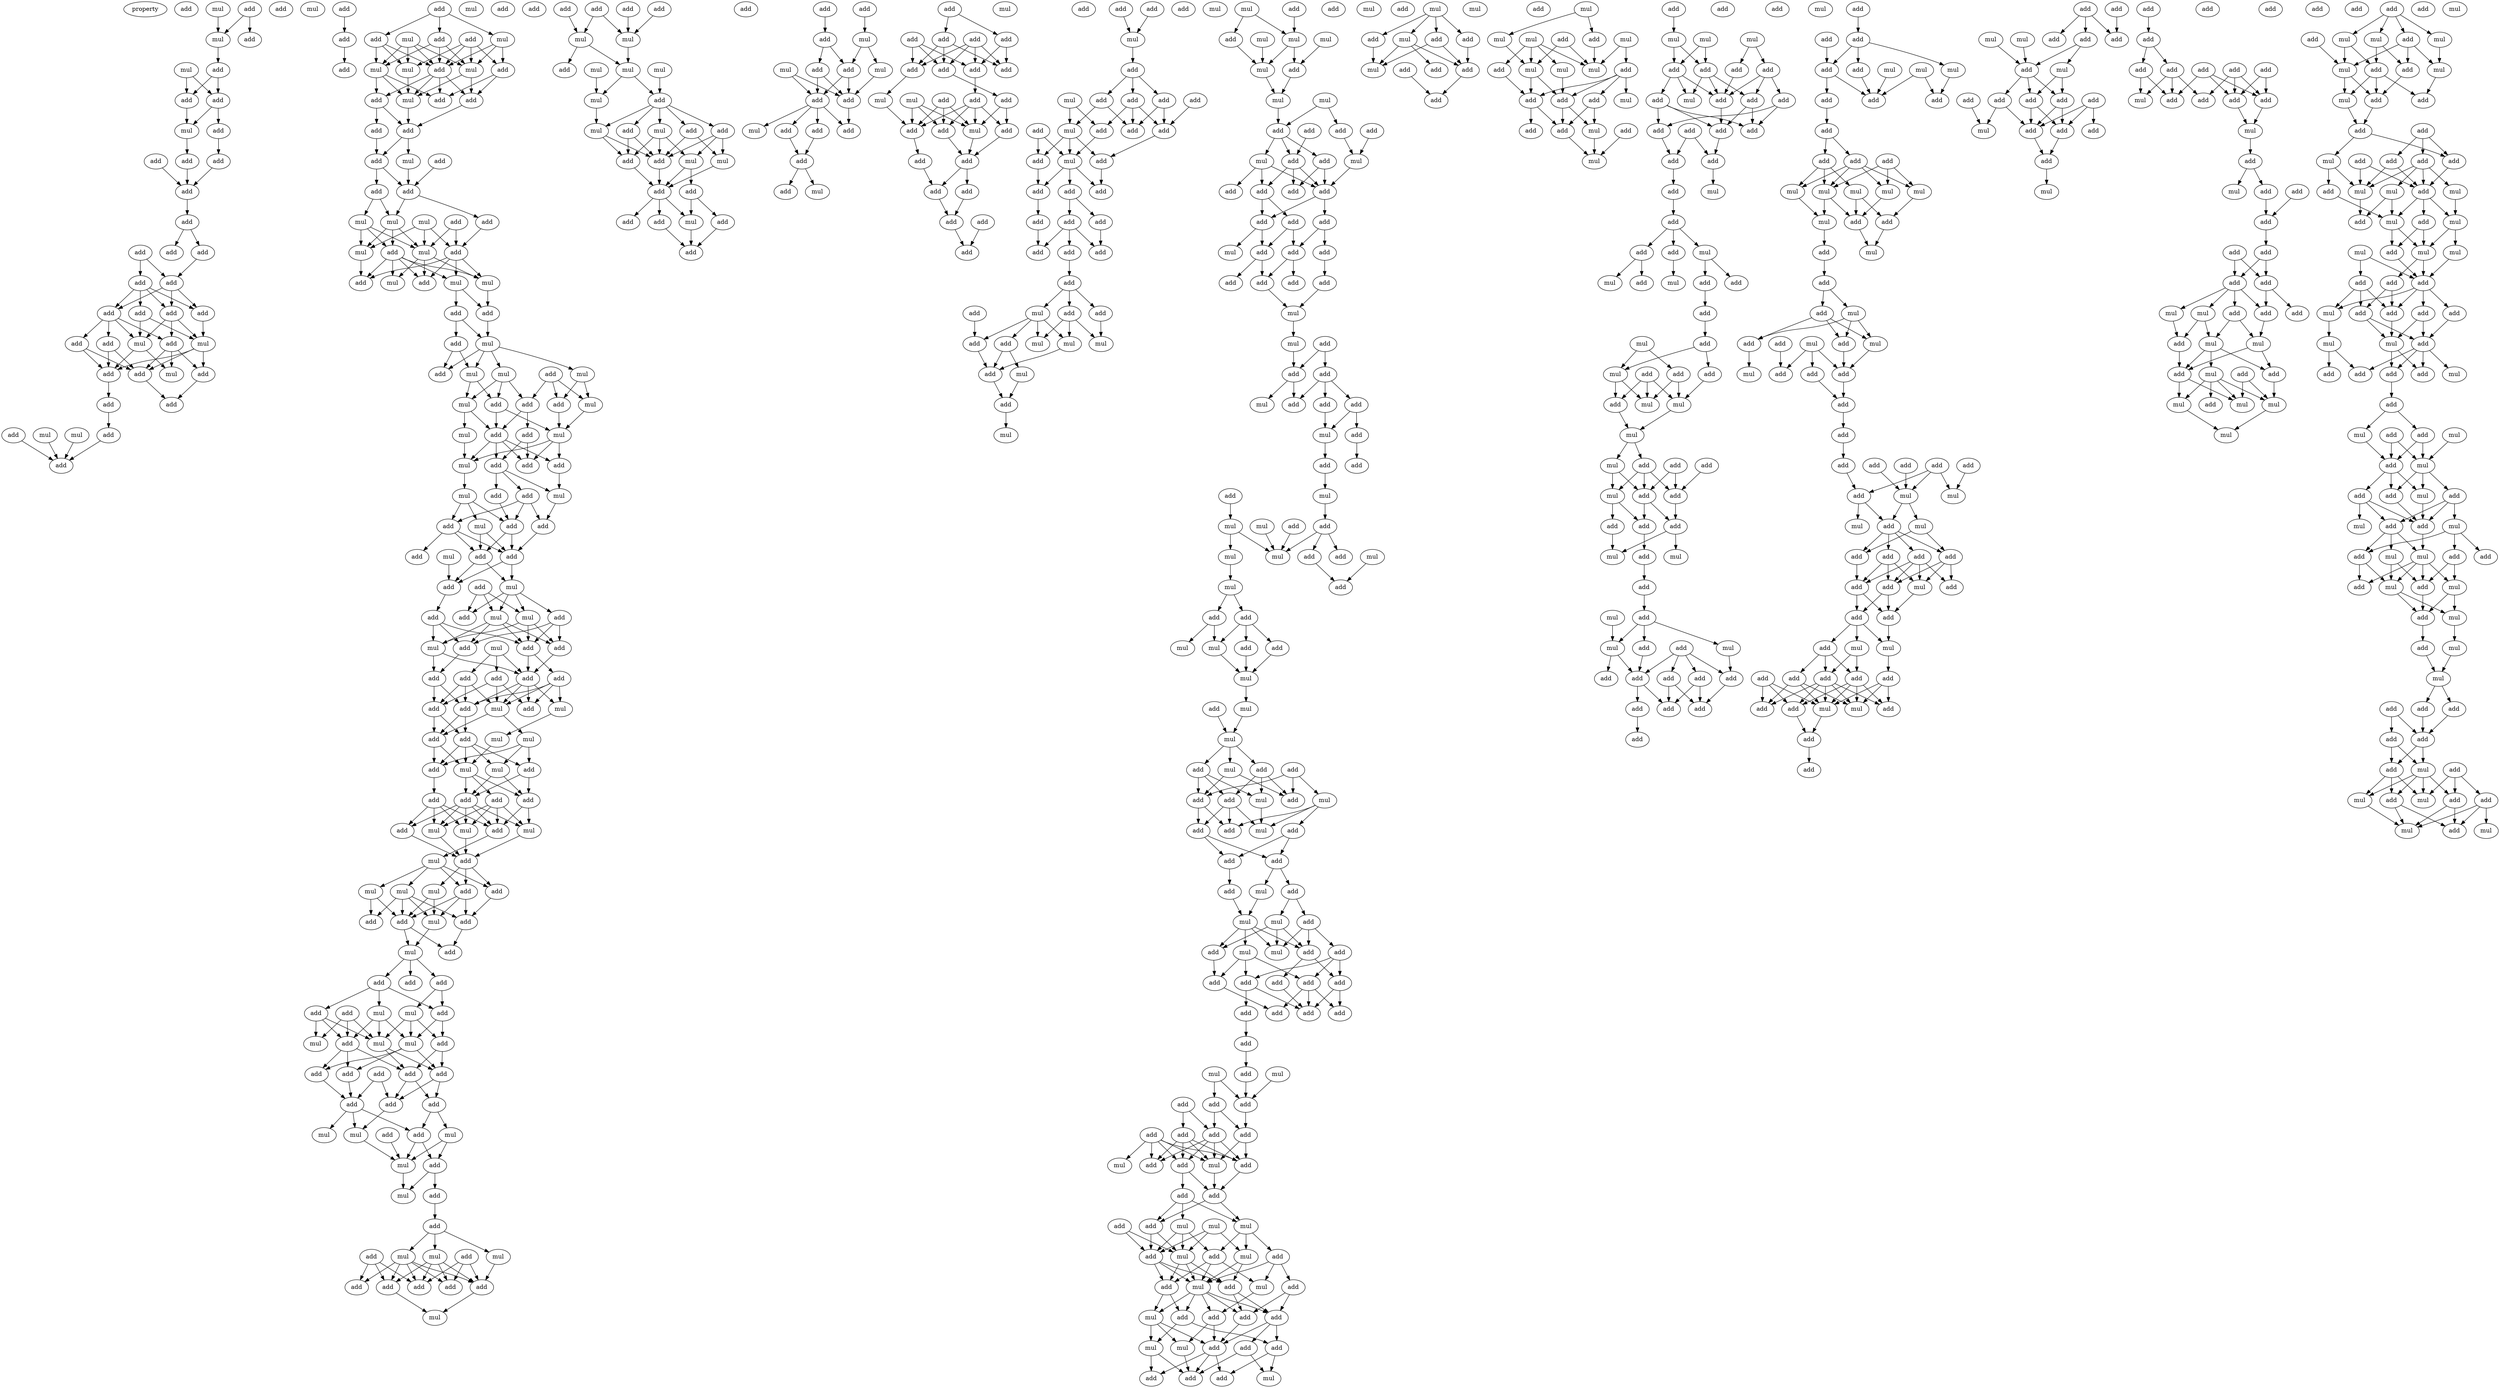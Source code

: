 digraph {
    node [fontcolor=black]
    property [mul=2,lf=1.7]
    0 [ label = add ];
    1 [ label = mul ];
    2 [ label = add ];
    3 [ label = mul ];
    4 [ label = add ];
    5 [ label = add ];
    6 [ label = mul ];
    7 [ label = add ];
    8 [ label = add ];
    9 [ label = mul ];
    10 [ label = add ];
    11 [ label = add ];
    12 [ label = add ];
    13 [ label = add ];
    14 [ label = add ];
    15 [ label = add ];
    16 [ label = add ];
    17 [ label = mul ];
    18 [ label = add ];
    19 [ label = add ];
    20 [ label = add ];
    21 [ label = add ];
    22 [ label = add ];
    23 [ label = add ];
    24 [ label = add ];
    25 [ label = add ];
    26 [ label = add ];
    27 [ label = add ];
    28 [ label = mul ];
    29 [ label = add ];
    30 [ label = add ];
    31 [ label = mul ];
    32 [ label = add ];
    33 [ label = mul ];
    34 [ label = add ];
    35 [ label = add ];
    36 [ label = add ];
    37 [ label = add ];
    38 [ label = add ];
    39 [ label = mul ];
    40 [ label = mul ];
    41 [ label = add ];
    42 [ label = add ];
    43 [ label = add ];
    44 [ label = add ];
    45 [ label = add ];
    46 [ label = add ];
    47 [ label = add ];
    48 [ label = add ];
    49 [ label = add ];
    50 [ label = mul ];
    51 [ label = mul ];
    52 [ label = mul ];
    53 [ label = mul ];
    54 [ label = mul ];
    55 [ label = add ];
    56 [ label = add ];
    57 [ label = add ];
    58 [ label = add ];
    59 [ label = mul ];
    60 [ label = add ];
    61 [ label = add ];
    62 [ label = add ];
    63 [ label = add ];
    64 [ label = add ];
    65 [ label = mul ];
    66 [ label = add ];
    67 [ label = add ];
    68 [ label = mul ];
    69 [ label = add ];
    70 [ label = mul ];
    71 [ label = add ];
    72 [ label = mul ];
    73 [ label = add ];
    74 [ label = mul ];
    75 [ label = mul ];
    76 [ label = add ];
    77 [ label = add ];
    78 [ label = mul ];
    79 [ label = mul ];
    80 [ label = add ];
    81 [ label = mul ];
    82 [ label = add ];
    83 [ label = add ];
    84 [ label = mul ];
    85 [ label = add ];
    86 [ label = add ];
    87 [ label = mul ];
    88 [ label = add ];
    89 [ label = mul ];
    90 [ label = mul ];
    91 [ label = add ];
    92 [ label = mul ];
    93 [ label = add ];
    94 [ label = mul ];
    95 [ label = add ];
    96 [ label = mul ];
    97 [ label = mul ];
    98 [ label = add ];
    99 [ label = add ];
    100 [ label = add ];
    101 [ label = add ];
    102 [ label = mul ];
    103 [ label = add ];
    104 [ label = add ];
    105 [ label = mul ];
    106 [ label = mul ];
    107 [ label = add ];
    108 [ label = mul ];
    109 [ label = add ];
    110 [ label = add ];
    111 [ label = add ];
    112 [ label = mul ];
    113 [ label = add ];
    114 [ label = add ];
    115 [ label = add ];
    116 [ label = add ];
    117 [ label = mul ];
    118 [ label = add ];
    119 [ label = add ];
    120 [ label = mul ];
    121 [ label = mul ];
    122 [ label = add ];
    123 [ label = add ];
    124 [ label = mul ];
    125 [ label = mul ];
    126 [ label = add ];
    127 [ label = add ];
    128 [ label = add ];
    129 [ label = add ];
    130 [ label = add ];
    131 [ label = add ];
    132 [ label = add ];
    133 [ label = add ];
    134 [ label = add ];
    135 [ label = mul ];
    136 [ label = mul ];
    137 [ label = add ];
    138 [ label = add ];
    139 [ label = add ];
    140 [ label = add ];
    141 [ label = mul ];
    142 [ label = mul ];
    143 [ label = add ];
    144 [ label = add ];
    145 [ label = mul ];
    146 [ label = mul ];
    147 [ label = add ];
    148 [ label = add ];
    149 [ label = add ];
    150 [ label = add ];
    151 [ label = mul ];
    152 [ label = mul ];
    153 [ label = add ];
    154 [ label = add ];
    155 [ label = mul ];
    156 [ label = mul ];
    157 [ label = add ];
    158 [ label = mul ];
    159 [ label = mul ];
    160 [ label = add ];
    161 [ label = mul ];
    162 [ label = add ];
    163 [ label = add ];
    164 [ label = mul ];
    165 [ label = add ];
    166 [ label = add ];
    167 [ label = add ];
    168 [ label = mul ];
    169 [ label = add ];
    170 [ label = add ];
    171 [ label = add ];
    172 [ label = mul ];
    173 [ label = mul ];
    174 [ label = add ];
    175 [ label = add ];
    176 [ label = add ];
    177 [ label = add ];
    178 [ label = add ];
    179 [ label = mul ];
    180 [ label = mul ];
    181 [ label = mul ];
    182 [ label = add ];
    183 [ label = add ];
    184 [ label = add ];
    185 [ label = add ];
    186 [ label = add ];
    187 [ label = add ];
    188 [ label = add ];
    189 [ label = add ];
    190 [ label = add ];
    191 [ label = mul ];
    192 [ label = add ];
    193 [ label = mul ];
    194 [ label = mul ];
    195 [ label = add ];
    196 [ label = mul ];
    197 [ label = mul ];
    198 [ label = add ];
    199 [ label = mul ];
    200 [ label = add ];
    201 [ label = add ];
    202 [ label = add ];
    203 [ label = add ];
    204 [ label = add ];
    205 [ label = mul ];
    206 [ label = mul ];
    207 [ label = mul ];
    208 [ label = add ];
    209 [ label = add ];
    210 [ label = add ];
    211 [ label = add ];
    212 [ label = add ];
    213 [ label = mul ];
    214 [ label = add ];
    215 [ label = add ];
    216 [ label = add ];
    217 [ label = add ];
    218 [ label = mul ];
    219 [ label = mul ];
    220 [ label = mul ];
    221 [ label = mul ];
    222 [ label = add ];
    223 [ label = mul ];
    224 [ label = mul ];
    225 [ label = add ];
    226 [ label = add ];
    227 [ label = add ];
    228 [ label = add ];
    229 [ label = mul ];
    230 [ label = mul ];
    231 [ label = add ];
    232 [ label = mul ];
    233 [ label = mul ];
    234 [ label = add ];
    235 [ label = add ];
    236 [ label = add ];
    237 [ label = add ];
    238 [ label = add ];
    239 [ label = mul ];
    240 [ label = add ];
    241 [ label = add ];
    242 [ label = add ];
    243 [ label = add ];
    244 [ label = add ];
    245 [ label = mul ];
    246 [ label = add ];
    247 [ label = mul ];
    248 [ label = add ];
    249 [ label = mul ];
    250 [ label = add ];
    251 [ label = add ];
    252 [ label = add ];
    253 [ label = add ];
    254 [ label = add ];
    255 [ label = add ];
    256 [ label = mul ];
    257 [ label = add ];
    258 [ label = add ];
    259 [ label = mul ];
    260 [ label = add ];
    261 [ label = add ];
    262 [ label = add ];
    263 [ label = add ];
    264 [ label = add ];
    265 [ label = add ];
    266 [ label = add ];
    267 [ label = add ];
    268 [ label = add ];
    269 [ label = add ];
    270 [ label = mul ];
    271 [ label = mul ];
    272 [ label = add ];
    273 [ label = add ];
    274 [ label = add ];
    275 [ label = add ];
    276 [ label = add ];
    277 [ label = mul ];
    278 [ label = add ];
    279 [ label = add ];
    280 [ label = add ];
    281 [ label = add ];
    282 [ label = add ];
    283 [ label = add ];
    284 [ label = add ];
    285 [ label = mul ];
    286 [ label = add ];
    287 [ label = add ];
    288 [ label = add ];
    289 [ label = add ];
    290 [ label = mul ];
    291 [ label = mul ];
    292 [ label = add ];
    293 [ label = mul ];
    294 [ label = add ];
    295 [ label = add ];
    296 [ label = add ];
    297 [ label = add ];
    298 [ label = add ];
    299 [ label = add ];
    300 [ label = add ];
    301 [ label = mul ];
    302 [ label = add ];
    303 [ label = add ];
    304 [ label = add ];
    305 [ label = mul ];
    306 [ label = add ];
    307 [ label = add ];
    308 [ label = add ];
    309 [ label = add ];
    310 [ label = add ];
    311 [ label = add ];
    312 [ label = add ];
    313 [ label = add ];
    314 [ label = add ];
    315 [ label = add ];
    316 [ label = add ];
    317 [ label = add ];
    318 [ label = add ];
    319 [ label = mul ];
    320 [ label = add ];
    321 [ label = mul ];
    322 [ label = add ];
    323 [ label = mul ];
    324 [ label = mul ];
    325 [ label = mul ];
    326 [ label = add ];
    327 [ label = add ];
    328 [ label = add ];
    329 [ label = mul ];
    330 [ label = mul ];
    331 [ label = mul ];
    332 [ label = mul ];
    333 [ label = mul ];
    334 [ label = add ];
    335 [ label = mul ];
    336 [ label = add ];
    337 [ label = mul ];
    338 [ label = mul ];
    339 [ label = add ];
    340 [ label = add ];
    341 [ label = add ];
    342 [ label = add ];
    343 [ label = mul ];
    344 [ label = mul ];
    345 [ label = add ];
    346 [ label = add ];
    347 [ label = add ];
    348 [ label = add ];
    349 [ label = add ];
    350 [ label = add ];
    351 [ label = add ];
    352 [ label = add ];
    353 [ label = add ];
    354 [ label = mul ];
    355 [ label = add ];
    356 [ label = add ];
    357 [ label = add ];
    358 [ label = add ];
    359 [ label = add ];
    360 [ label = add ];
    361 [ label = add ];
    362 [ label = mul ];
    363 [ label = mul ];
    364 [ label = add ];
    365 [ label = add ];
    366 [ label = add ];
    367 [ label = mul ];
    368 [ label = add ];
    369 [ label = add ];
    370 [ label = add ];
    371 [ label = add ];
    372 [ label = mul ];
    373 [ label = add ];
    374 [ label = add ];
    375 [ label = add ];
    376 [ label = mul ];
    377 [ label = mul ];
    378 [ label = add ];
    379 [ label = add ];
    380 [ label = mul ];
    381 [ label = mul ];
    382 [ label = add ];
    383 [ label = add ];
    384 [ label = mul ];
    385 [ label = mul ];
    386 [ label = mul ];
    387 [ label = add ];
    388 [ label = add ];
    389 [ label = add ];
    390 [ label = mul ];
    391 [ label = mul ];
    392 [ label = add ];
    393 [ label = add ];
    394 [ label = add ];
    395 [ label = mul ];
    396 [ label = add ];
    397 [ label = mul ];
    398 [ label = mul ];
    399 [ label = mul ];
    400 [ label = add ];
    401 [ label = mul ];
    402 [ label = add ];
    403 [ label = add ];
    404 [ label = add ];
    405 [ label = add ];
    406 [ label = mul ];
    407 [ label = add ];
    408 [ label = mul ];
    409 [ label = mul ];
    410 [ label = add ];
    411 [ label = add ];
    412 [ label = add ];
    413 [ label = add ];
    414 [ label = add ];
    415 [ label = add ];
    416 [ label = add ];
    417 [ label = mul ];
    418 [ label = add ];
    419 [ label = mul ];
    420 [ label = mul ];
    421 [ label = add ];
    422 [ label = add ];
    423 [ label = mul ];
    424 [ label = add ];
    425 [ label = mul ];
    426 [ label = add ];
    427 [ label = add ];
    428 [ label = add ];
    429 [ label = add ];
    430 [ label = add ];
    431 [ label = add ];
    432 [ label = add ];
    433 [ label = add ];
    434 [ label = add ];
    435 [ label = add ];
    436 [ label = add ];
    437 [ label = add ];
    438 [ label = mul ];
    439 [ label = mul ];
    440 [ label = add ];
    441 [ label = add ];
    442 [ label = add ];
    443 [ label = add ];
    444 [ label = add ];
    445 [ label = add ];
    446 [ label = add ];
    447 [ label = mul ];
    448 [ label = mul ];
    449 [ label = add ];
    450 [ label = add ];
    451 [ label = add ];
    452 [ label = add ];
    453 [ label = add ];
    454 [ label = mul ];
    455 [ label = add ];
    456 [ label = mul ];
    457 [ label = add ];
    458 [ label = mul ];
    459 [ label = mul ];
    460 [ label = mul ];
    461 [ label = add ];
    462 [ label = add ];
    463 [ label = add ];
    464 [ label = add ];
    465 [ label = add ];
    466 [ label = add ];
    467 [ label = mul ];
    468 [ label = mul ];
    469 [ label = mul ];
    470 [ label = add ];
    471 [ label = add ];
    472 [ label = add ];
    473 [ label = add ];
    474 [ label = add ];
    475 [ label = mul ];
    476 [ label = add ];
    477 [ label = mul ];
    478 [ label = add ];
    479 [ label = add ];
    480 [ label = add ];
    481 [ label = add ];
    482 [ label = mul ];
    483 [ label = mul ];
    484 [ label = add ];
    485 [ label = mul ];
    486 [ label = add ];
    487 [ label = add ];
    488 [ label = add ];
    489 [ label = mul ];
    490 [ label = add ];
    491 [ label = add ];
    492 [ label = add ];
    493 [ label = mul ];
    494 [ label = add ];
    495 [ label = mul ];
    496 [ label = add ];
    497 [ label = add ];
    498 [ label = mul ];
    499 [ label = mul ];
    500 [ label = mul ];
    501 [ label = mul ];
    502 [ label = add ];
    503 [ label = mul ];
    504 [ label = mul ];
    505 [ label = add ];
    506 [ label = add ];
    507 [ label = add ];
    508 [ label = mul ];
    509 [ label = add ];
    510 [ label = mul ];
    511 [ label = add ];
    512 [ label = add ];
    513 [ label = add ];
    514 [ label = mul ];
    515 [ label = add ];
    516 [ label = mul ];
    517 [ label = mul ];
    518 [ label = mul ];
    519 [ label = add ];
    520 [ label = add ];
    521 [ label = add ];
    522 [ label = add ];
    523 [ label = mul ];
    524 [ label = add ];
    525 [ label = add ];
    526 [ label = add ];
    527 [ label = add ];
    528 [ label = add ];
    529 [ label = add ];
    530 [ label = add ];
    531 [ label = add ];
    532 [ label = add ];
    533 [ label = add ];
    534 [ label = add ];
    535 [ label = mul ];
    536 [ label = add ];
    537 [ label = add ];
    538 [ label = add ];
    539 [ label = add ];
    540 [ label = mul ];
    541 [ label = add ];
    542 [ label = add ];
    543 [ label = mul ];
    544 [ label = add ];
    545 [ label = mul ];
    546 [ label = add ];
    547 [ label = mul ];
    548 [ label = add ];
    549 [ label = mul ];
    550 [ label = add ];
    551 [ label = add ];
    552 [ label = add ];
    553 [ label = add ];
    554 [ label = mul ];
    555 [ label = add ];
    556 [ label = mul ];
    557 [ label = mul ];
    558 [ label = mul ];
    559 [ label = add ];
    560 [ label = add ];
    561 [ label = add ];
    562 [ label = mul ];
    563 [ label = mul ];
    564 [ label = add ];
    565 [ label = add ];
    566 [ label = add ];
    567 [ label = add ];
    568 [ label = add ];
    569 [ label = mul ];
    570 [ label = add ];
    571 [ label = mul ];
    572 [ label = add ];
    573 [ label = add ];
    574 [ label = mul ];
    575 [ label = mul ];
    576 [ label = add ];
    577 [ label = add ];
    578 [ label = mul ];
    579 [ label = add ];
    580 [ label = add ];
    581 [ label = add ];
    582 [ label = add ];
    583 [ label = add ];
    584 [ label = add ];
    585 [ label = add ];
    586 [ label = add ];
    587 [ label = add ];
    588 [ label = add ];
    589 [ label = add ];
    590 [ label = add ];
    591 [ label = mul ];
    592 [ label = add ];
    593 [ label = mul ];
    594 [ label = mul ];
    595 [ label = add ];
    596 [ label = add ];
    597 [ label = add ];
    598 [ label = add ];
    599 [ label = add ];
    600 [ label = add ];
    601 [ label = add ];
    602 [ label = add ];
    603 [ label = mul ];
    604 [ label = mul ];
    605 [ label = mul ];
    606 [ label = mul ];
    607 [ label = mul ];
    608 [ label = mul ];
    609 [ label = add ];
    610 [ label = add ];
    611 [ label = mul ];
    612 [ label = add ];
    613 [ label = add ];
    614 [ label = mul ];
    615 [ label = add ];
    616 [ label = add ];
    617 [ label = mul ];
    618 [ label = add ];
    619 [ label = add ];
    620 [ label = mul ];
    621 [ label = add ];
    622 [ label = add ];
    623 [ label = mul ];
    624 [ label = add ];
    625 [ label = add ];
    626 [ label = add ];
    627 [ label = add ];
    628 [ label = add ];
    629 [ label = add ];
    630 [ label = add ];
    631 [ label = add ];
    632 [ label = add ];
    633 [ label = mul ];
    634 [ label = mul ];
    635 [ label = add ];
    636 [ label = mul ];
    637 [ label = mul ];
    638 [ label = add ];
    639 [ label = add ];
    640 [ label = add ];
    641 [ label = add ];
    642 [ label = add ];
    643 [ label = add ];
    644 [ label = mul ];
    645 [ label = add ];
    646 [ label = add ];
    647 [ label = add ];
    648 [ label = add ];
    649 [ label = mul ];
    650 [ label = mul ];
    651 [ label = add ];
    652 [ label = add ];
    653 [ label = add ];
    654 [ label = add ];
    655 [ label = add ];
    656 [ label = add ];
    657 [ label = add ];
    658 [ label = mul ];
    659 [ label = mul ];
    660 [ label = add ];
    661 [ label = add ];
    662 [ label = add ];
    663 [ label = add ];
    664 [ label = add ];
    665 [ label = add ];
    666 [ label = add ];
    667 [ label = add ];
    668 [ label = mul ];
    669 [ label = mul ];
    670 [ label = add ];
    671 [ label = mul ];
    672 [ label = add ];
    673 [ label = add ];
    674 [ label = add ];
    675 [ label = add ];
    676 [ label = add ];
    677 [ label = add ];
    678 [ label = mul ];
    679 [ label = add ];
    680 [ label = add ];
    681 [ label = add ];
    682 [ label = mul ];
    683 [ label = add ];
    684 [ label = add ];
    685 [ label = add ];
    686 [ label = add ];
    687 [ label = add ];
    688 [ label = add ];
    689 [ label = add ];
    690 [ label = add ];
    691 [ label = add ];
    692 [ label = add ];
    693 [ label = add ];
    694 [ label = mul ];
    695 [ label = add ];
    696 [ label = add ];
    697 [ label = mul ];
    698 [ label = add ];
    699 [ label = add ];
    700 [ label = mul ];
    701 [ label = add ];
    702 [ label = add ];
    703 [ label = add ];
    704 [ label = add ];
    705 [ label = add ];
    706 [ label = add ];
    707 [ label = add ];
    708 [ label = add ];
    709 [ label = mul ];
    710 [ label = mul ];
    711 [ label = add ];
    712 [ label = add ];
    713 [ label = add ];
    714 [ label = mul ];
    715 [ label = add ];
    716 [ label = mul ];
    717 [ label = add ];
    718 [ label = mul ];
    719 [ label = add ];
    720 [ label = add ];
    721 [ label = mul ];
    722 [ label = mul ];
    723 [ label = mul ];
    724 [ label = add ];
    725 [ label = mul ];
    726 [ label = add ];
    727 [ label = add ];
    728 [ label = add ];
    729 [ label = mul ];
    730 [ label = mul ];
    731 [ label = mul ];
    732 [ label = mul ];
    733 [ label = add ];
    734 [ label = add ];
    735 [ label = mul ];
    736 [ label = add ];
    737 [ label = add ];
    738 [ label = mul ];
    739 [ label = add ];
    740 [ label = add ];
    741 [ label = add ];
    742 [ label = mul ];
    743 [ label = add ];
    744 [ label = add ];
    745 [ label = add ];
    746 [ label = mul ];
    747 [ label = add ];
    748 [ label = mul ];
    749 [ label = mul ];
    750 [ label = add ];
    751 [ label = add ];
    752 [ label = mul ];
    753 [ label = mul ];
    754 [ label = add ];
    755 [ label = mul ];
    756 [ label = mul ];
    757 [ label = mul ];
    758 [ label = add ];
    759 [ label = add ];
    760 [ label = add ];
    761 [ label = add ];
    762 [ label = add ];
    763 [ label = add ];
    764 [ label = mul ];
    765 [ label = add ];
    766 [ label = add ];
    767 [ label = mul ];
    768 [ label = mul ];
    769 [ label = add ];
    770 [ label = add ];
    771 [ label = add ];
    772 [ label = add ];
    773 [ label = add ];
    774 [ label = mul ];
    775 [ label = add ];
    776 [ label = add ];
    777 [ label = mul ];
    778 [ label = add ];
    779 [ label = mul ];
    780 [ label = add ];
    781 [ label = mul ];
    782 [ label = add ];
    783 [ label = add ];
    784 [ label = add ];
    785 [ label = mul ];
    786 [ label = mul ];
    787 [ label = add ];
    788 [ label = add ];
    789 [ label = mul ];
    790 [ label = add ];
    791 [ label = add ];
    792 [ label = mul ];
    793 [ label = mul ];
    794 [ label = add ];
    795 [ label = mul ];
    796 [ label = add ];
    797 [ label = mul ];
    798 [ label = add ];
    799 [ label = add ];
    800 [ label = add ];
    801 [ label = mul ];
    802 [ label = add ];
    803 [ label = mul ];
    804 [ label = mul ];
    805 [ label = add ];
    806 [ label = add ];
    807 [ label = add ];
    808 [ label = add ];
    809 [ label = add ];
    810 [ label = add ];
    811 [ label = add ];
    812 [ label = mul ];
    813 [ label = add ];
    814 [ label = mul ];
    815 [ label = add ];
    816 [ label = mul ];
    817 [ label = add ];
    818 [ label = mul ];
    819 [ label = add ];
    820 [ label = mul ];
    821 [ label = mul ];
    1 -> 3 [ name = 0 ];
    2 -> 3 [ name = 1 ];
    2 -> 4 [ name = 2 ];
    3 -> 5 [ name = 3 ];
    5 -> 7 [ name = 4 ];
    5 -> 8 [ name = 5 ];
    6 -> 7 [ name = 6 ];
    6 -> 8 [ name = 7 ];
    7 -> 9 [ name = 8 ];
    8 -> 9 [ name = 9 ];
    8 -> 10 [ name = 10 ];
    9 -> 13 [ name = 11 ];
    10 -> 14 [ name = 12 ];
    12 -> 15 [ name = 13 ];
    13 -> 15 [ name = 14 ];
    14 -> 15 [ name = 15 ];
    15 -> 16 [ name = 16 ];
    16 -> 19 [ name = 17 ];
    16 -> 20 [ name = 18 ];
    18 -> 21 [ name = 19 ];
    18 -> 22 [ name = 20 ];
    20 -> 22 [ name = 21 ];
    21 -> 23 [ name = 22 ];
    21 -> 24 [ name = 23 ];
    21 -> 25 [ name = 24 ];
    21 -> 26 [ name = 25 ];
    22 -> 23 [ name = 26 ];
    22 -> 24 [ name = 27 ];
    22 -> 25 [ name = 28 ];
    23 -> 27 [ name = 29 ];
    23 -> 29 [ name = 30 ];
    23 -> 30 [ name = 31 ];
    23 -> 31 [ name = 32 ];
    24 -> 28 [ name = 33 ];
    25 -> 28 [ name = 34 ];
    25 -> 29 [ name = 35 ];
    25 -> 31 [ name = 36 ];
    26 -> 28 [ name = 37 ];
    26 -> 31 [ name = 38 ];
    27 -> 32 [ name = 39 ];
    27 -> 35 [ name = 40 ];
    28 -> 32 [ name = 41 ];
    28 -> 34 [ name = 42 ];
    28 -> 35 [ name = 43 ];
    29 -> 32 [ name = 44 ];
    29 -> 33 [ name = 45 ];
    29 -> 34 [ name = 46 ];
    30 -> 32 [ name = 47 ];
    30 -> 35 [ name = 48 ];
    31 -> 33 [ name = 49 ];
    31 -> 35 [ name = 50 ];
    32 -> 36 [ name = 51 ];
    34 -> 36 [ name = 52 ];
    35 -> 37 [ name = 53 ];
    37 -> 41 [ name = 54 ];
    38 -> 43 [ name = 55 ];
    39 -> 43 [ name = 56 ];
    40 -> 43 [ name = 57 ];
    41 -> 43 [ name = 58 ];
    42 -> 44 [ name = 59 ];
    44 -> 46 [ name = 60 ];
    45 -> 47 [ name = 61 ];
    45 -> 49 [ name = 62 ];
    45 -> 50 [ name = 63 ];
    47 -> 52 [ name = 64 ];
    47 -> 53 [ name = 65 ];
    47 -> 55 [ name = 66 ];
    48 -> 52 [ name = 67 ];
    48 -> 54 [ name = 68 ];
    48 -> 55 [ name = 69 ];
    48 -> 56 [ name = 70 ];
    49 -> 53 [ name = 71 ];
    49 -> 54 [ name = 72 ];
    49 -> 55 [ name = 73 ];
    50 -> 52 [ name = 74 ];
    50 -> 55 [ name = 75 ];
    50 -> 56 [ name = 76 ];
    51 -> 52 [ name = 77 ];
    51 -> 53 [ name = 78 ];
    51 -> 54 [ name = 79 ];
    51 -> 55 [ name = 80 ];
    52 -> 57 [ name = 81 ];
    52 -> 59 [ name = 82 ];
    53 -> 58 [ name = 83 ];
    53 -> 59 [ name = 84 ];
    53 -> 60 [ name = 85 ];
    54 -> 59 [ name = 86 ];
    55 -> 57 [ name = 87 ];
    55 -> 58 [ name = 88 ];
    55 -> 59 [ name = 89 ];
    55 -> 60 [ name = 90 ];
    56 -> 57 [ name = 91 ];
    56 -> 60 [ name = 92 ];
    57 -> 61 [ name = 93 ];
    58 -> 61 [ name = 94 ];
    58 -> 62 [ name = 95 ];
    59 -> 61 [ name = 96 ];
    61 -> 63 [ name = 97 ];
    61 -> 65 [ name = 98 ];
    62 -> 63 [ name = 99 ];
    63 -> 66 [ name = 100 ];
    63 -> 67 [ name = 101 ];
    64 -> 66 [ name = 102 ];
    65 -> 66 [ name = 103 ];
    66 -> 68 [ name = 104 ];
    66 -> 71 [ name = 105 ];
    67 -> 68 [ name = 106 ];
    67 -> 72 [ name = 107 ];
    68 -> 73 [ name = 108 ];
    68 -> 74 [ name = 109 ];
    68 -> 75 [ name = 110 ];
    69 -> 74 [ name = 111 ];
    69 -> 76 [ name = 112 ];
    70 -> 74 [ name = 113 ];
    70 -> 75 [ name = 114 ];
    70 -> 76 [ name = 115 ];
    71 -> 76 [ name = 116 ];
    72 -> 73 [ name = 117 ];
    72 -> 74 [ name = 118 ];
    72 -> 75 [ name = 119 ];
    73 -> 77 [ name = 120 ];
    73 -> 78 [ name = 121 ];
    73 -> 79 [ name = 122 ];
    73 -> 80 [ name = 123 ];
    73 -> 81 [ name = 124 ];
    74 -> 77 [ name = 125 ];
    74 -> 79 [ name = 126 ];
    74 -> 81 [ name = 127 ];
    75 -> 80 [ name = 128 ];
    76 -> 77 [ name = 129 ];
    76 -> 78 [ name = 130 ];
    76 -> 80 [ name = 131 ];
    76 -> 81 [ name = 132 ];
    78 -> 82 [ name = 133 ];
    78 -> 83 [ name = 134 ];
    81 -> 82 [ name = 135 ];
    82 -> 84 [ name = 136 ];
    83 -> 84 [ name = 137 ];
    83 -> 85 [ name = 138 ];
    84 -> 86 [ name = 139 ];
    84 -> 87 [ name = 140 ];
    84 -> 89 [ name = 141 ];
    84 -> 90 [ name = 142 ];
    85 -> 86 [ name = 143 ];
    85 -> 90 [ name = 144 ];
    87 -> 92 [ name = 145 ];
    87 -> 93 [ name = 146 ];
    87 -> 95 [ name = 147 ];
    88 -> 91 [ name = 148 ];
    88 -> 93 [ name = 149 ];
    88 -> 94 [ name = 150 ];
    89 -> 91 [ name = 151 ];
    89 -> 94 [ name = 152 ];
    90 -> 92 [ name = 153 ];
    90 -> 95 [ name = 154 ];
    91 -> 96 [ name = 155 ];
    92 -> 97 [ name = 156 ];
    92 -> 99 [ name = 157 ];
    93 -> 98 [ name = 158 ];
    93 -> 99 [ name = 159 ];
    94 -> 96 [ name = 160 ];
    95 -> 96 [ name = 161 ];
    95 -> 99 [ name = 162 ];
    96 -> 101 [ name = 163 ];
    96 -> 102 [ name = 164 ];
    96 -> 103 [ name = 165 ];
    97 -> 102 [ name = 166 ];
    98 -> 100 [ name = 167 ];
    98 -> 103 [ name = 168 ];
    99 -> 100 [ name = 169 ];
    99 -> 101 [ name = 170 ];
    99 -> 102 [ name = 171 ];
    99 -> 103 [ name = 172 ];
    100 -> 104 [ name = 173 ];
    100 -> 106 [ name = 174 ];
    100 -> 107 [ name = 175 ];
    101 -> 106 [ name = 176 ];
    102 -> 105 [ name = 177 ];
    104 -> 109 [ name = 178 ];
    105 -> 108 [ name = 179 ];
    105 -> 109 [ name = 180 ];
    105 -> 110 [ name = 181 ];
    106 -> 111 [ name = 182 ];
    107 -> 109 [ name = 183 ];
    107 -> 110 [ name = 184 ];
    107 -> 111 [ name = 185 ];
    108 -> 114 [ name = 186 ];
    108 -> 115 [ name = 187 ];
    109 -> 114 [ name = 188 ];
    109 -> 115 [ name = 189 ];
    110 -> 113 [ name = 190 ];
    110 -> 114 [ name = 191 ];
    110 -> 115 [ name = 192 ];
    111 -> 115 [ name = 193 ];
    112 -> 116 [ name = 194 ];
    114 -> 116 [ name = 195 ];
    114 -> 117 [ name = 196 ];
    115 -> 116 [ name = 197 ];
    115 -> 117 [ name = 198 ];
    116 -> 123 [ name = 199 ];
    117 -> 119 [ name = 200 ];
    117 -> 120 [ name = 201 ];
    117 -> 121 [ name = 202 ];
    117 -> 122 [ name = 203 ];
    118 -> 120 [ name = 204 ];
    118 -> 121 [ name = 205 ];
    118 -> 122 [ name = 206 ];
    119 -> 126 [ name = 207 ];
    119 -> 127 [ name = 208 ];
    119 -> 128 [ name = 209 ];
    120 -> 124 [ name = 210 ];
    120 -> 127 [ name = 211 ];
    120 -> 128 [ name = 212 ];
    121 -> 124 [ name = 213 ];
    121 -> 126 [ name = 214 ];
    121 -> 127 [ name = 215 ];
    121 -> 128 [ name = 216 ];
    123 -> 124 [ name = 217 ];
    123 -> 126 [ name = 218 ];
    123 -> 128 [ name = 219 ];
    124 -> 130 [ name = 220 ];
    124 -> 133 [ name = 221 ];
    125 -> 129 [ name = 222 ];
    125 -> 130 [ name = 223 ];
    125 -> 132 [ name = 224 ];
    126 -> 133 [ name = 225 ];
    127 -> 130 [ name = 226 ];
    128 -> 130 [ name = 227 ];
    128 -> 131 [ name = 228 ];
    129 -> 134 [ name = 229 ];
    129 -> 136 [ name = 230 ];
    129 -> 138 [ name = 231 ];
    130 -> 135 [ name = 232 ];
    130 -> 136 [ name = 233 ];
    130 -> 137 [ name = 234 ];
    130 -> 138 [ name = 235 ];
    131 -> 135 [ name = 236 ];
    131 -> 136 [ name = 237 ];
    131 -> 137 [ name = 238 ];
    131 -> 138 [ name = 239 ];
    132 -> 134 [ name = 240 ];
    132 -> 136 [ name = 241 ];
    132 -> 137 [ name = 242 ];
    133 -> 134 [ name = 243 ];
    133 -> 137 [ name = 244 ];
    134 -> 139 [ name = 245 ];
    134 -> 140 [ name = 246 ];
    135 -> 141 [ name = 247 ];
    136 -> 139 [ name = 248 ];
    136 -> 142 [ name = 249 ];
    137 -> 139 [ name = 250 ];
    137 -> 140 [ name = 251 ];
    139 -> 144 [ name = 252 ];
    139 -> 146 [ name = 253 ];
    140 -> 143 [ name = 254 ];
    140 -> 144 [ name = 255 ];
    140 -> 145 [ name = 256 ];
    140 -> 146 [ name = 257 ];
    141 -> 146 [ name = 258 ];
    142 -> 143 [ name = 259 ];
    142 -> 144 [ name = 260 ];
    142 -> 145 [ name = 261 ];
    143 -> 147 [ name = 262 ];
    143 -> 149 [ name = 263 ];
    144 -> 150 [ name = 264 ];
    145 -> 147 [ name = 265 ];
    145 -> 149 [ name = 266 ];
    146 -> 147 [ name = 267 ];
    146 -> 148 [ name = 268 ];
    146 -> 149 [ name = 269 ];
    147 -> 152 [ name = 270 ];
    147 -> 153 [ name = 271 ];
    148 -> 151 [ name = 272 ];
    148 -> 152 [ name = 273 ];
    148 -> 153 [ name = 274 ];
    148 -> 155 [ name = 275 ];
    149 -> 151 [ name = 276 ];
    149 -> 152 [ name = 277 ];
    149 -> 153 [ name = 278 ];
    149 -> 154 [ name = 279 ];
    149 -> 155 [ name = 280 ];
    150 -> 151 [ name = 281 ];
    150 -> 153 [ name = 282 ];
    150 -> 154 [ name = 283 ];
    150 -> 155 [ name = 284 ];
    151 -> 157 [ name = 285 ];
    152 -> 157 [ name = 286 ];
    153 -> 156 [ name = 287 ];
    154 -> 157 [ name = 288 ];
    155 -> 157 [ name = 289 ];
    156 -> 158 [ name = 290 ];
    156 -> 160 [ name = 291 ];
    156 -> 161 [ name = 292 ];
    156 -> 162 [ name = 293 ];
    157 -> 159 [ name = 294 ];
    157 -> 160 [ name = 295 ];
    157 -> 162 [ name = 296 ];
    158 -> 165 [ name = 297 ];
    158 -> 166 [ name = 298 ];
    159 -> 164 [ name = 299 ];
    159 -> 166 [ name = 300 ];
    160 -> 163 [ name = 301 ];
    160 -> 164 [ name = 302 ];
    160 -> 166 [ name = 303 ];
    161 -> 163 [ name = 304 ];
    161 -> 164 [ name = 305 ];
    161 -> 165 [ name = 306 ];
    161 -> 166 [ name = 307 ];
    162 -> 163 [ name = 308 ];
    163 -> 167 [ name = 309 ];
    164 -> 168 [ name = 310 ];
    166 -> 167 [ name = 311 ];
    166 -> 168 [ name = 312 ];
    168 -> 169 [ name = 313 ];
    168 -> 170 [ name = 314 ];
    168 -> 171 [ name = 315 ];
    169 -> 173 [ name = 316 ];
    169 -> 175 [ name = 317 ];
    169 -> 176 [ name = 318 ];
    171 -> 172 [ name = 319 ];
    171 -> 176 [ name = 320 ];
    172 -> 177 [ name = 321 ];
    172 -> 179 [ name = 322 ];
    172 -> 180 [ name = 323 ];
    173 -> 178 [ name = 324 ];
    173 -> 179 [ name = 325 ];
    173 -> 180 [ name = 326 ];
    174 -> 178 [ name = 327 ];
    174 -> 180 [ name = 328 ];
    174 -> 181 [ name = 329 ];
    175 -> 178 [ name = 330 ];
    175 -> 180 [ name = 331 ];
    175 -> 181 [ name = 332 ];
    176 -> 177 [ name = 333 ];
    176 -> 179 [ name = 334 ];
    177 -> 182 [ name = 335 ];
    177 -> 185 [ name = 336 ];
    178 -> 183 [ name = 337 ];
    178 -> 184 [ name = 338 ];
    178 -> 185 [ name = 339 ];
    179 -> 182 [ name = 340 ];
    179 -> 183 [ name = 341 ];
    179 -> 184 [ name = 342 ];
    180 -> 182 [ name = 343 ];
    180 -> 185 [ name = 344 ];
    182 -> 187 [ name = 345 ];
    182 -> 188 [ name = 346 ];
    183 -> 189 [ name = 347 ];
    184 -> 189 [ name = 348 ];
    185 -> 187 [ name = 349 ];
    185 -> 188 [ name = 350 ];
    186 -> 187 [ name = 351 ];
    186 -> 189 [ name = 352 ];
    187 -> 191 [ name = 353 ];
    188 -> 190 [ name = 354 ];
    188 -> 194 [ name = 355 ];
    189 -> 190 [ name = 356 ];
    189 -> 191 [ name = 357 ];
    189 -> 193 [ name = 358 ];
    190 -> 195 [ name = 359 ];
    190 -> 196 [ name = 360 ];
    191 -> 196 [ name = 361 ];
    192 -> 196 [ name = 362 ];
    194 -> 195 [ name = 363 ];
    194 -> 196 [ name = 364 ];
    195 -> 199 [ name = 365 ];
    195 -> 201 [ name = 366 ];
    196 -> 199 [ name = 367 ];
    201 -> 202 [ name = 368 ];
    202 -> 205 [ name = 369 ];
    202 -> 206 [ name = 370 ];
    202 -> 207 [ name = 371 ];
    203 -> 209 [ name = 372 ];
    203 -> 210 [ name = 373 ];
    203 -> 212 [ name = 374 ];
    204 -> 208 [ name = 375 ];
    204 -> 211 [ name = 376 ];
    204 -> 212 [ name = 377 ];
    205 -> 208 [ name = 378 ];
    205 -> 210 [ name = 379 ];
    205 -> 211 [ name = 380 ];
    205 -> 212 [ name = 381 ];
    206 -> 208 [ name = 382 ];
    207 -> 208 [ name = 383 ];
    207 -> 209 [ name = 384 ];
    207 -> 210 [ name = 385 ];
    207 -> 211 [ name = 386 ];
    207 -> 212 [ name = 387 ];
    208 -> 213 [ name = 388 ];
    210 -> 213 [ name = 389 ];
    214 -> 219 [ name = 390 ];
    215 -> 218 [ name = 391 ];
    216 -> 218 [ name = 392 ];
    216 -> 219 [ name = 393 ];
    217 -> 218 [ name = 394 ];
    218 -> 223 [ name = 395 ];
    219 -> 222 [ name = 396 ];
    219 -> 223 [ name = 397 ];
    220 -> 224 [ name = 398 ];
    221 -> 225 [ name = 399 ];
    223 -> 224 [ name = 400 ];
    223 -> 225 [ name = 401 ];
    224 -> 230 [ name = 402 ];
    225 -> 226 [ name = 403 ];
    225 -> 227 [ name = 404 ];
    225 -> 228 [ name = 405 ];
    225 -> 229 [ name = 406 ];
    225 -> 230 [ name = 407 ];
    226 -> 231 [ name = 408 ];
    226 -> 232 [ name = 409 ];
    226 -> 233 [ name = 410 ];
    227 -> 231 [ name = 411 ];
    227 -> 232 [ name = 412 ];
    228 -> 231 [ name = 413 ];
    228 -> 234 [ name = 414 ];
    229 -> 231 [ name = 415 ];
    229 -> 233 [ name = 416 ];
    229 -> 234 [ name = 417 ];
    230 -> 231 [ name = 418 ];
    230 -> 234 [ name = 419 ];
    231 -> 235 [ name = 420 ];
    232 -> 235 [ name = 421 ];
    233 -> 235 [ name = 422 ];
    233 -> 236 [ name = 423 ];
    234 -> 235 [ name = 424 ];
    235 -> 237 [ name = 425 ];
    235 -> 239 [ name = 426 ];
    235 -> 241 [ name = 427 ];
    236 -> 239 [ name = 428 ];
    236 -> 240 [ name = 429 ];
    239 -> 242 [ name = 430 ];
    240 -> 242 [ name = 431 ];
    241 -> 242 [ name = 432 ];
    243 -> 246 [ name = 433 ];
    244 -> 245 [ name = 434 ];
    245 -> 249 [ name = 435 ];
    245 -> 250 [ name = 436 ];
    246 -> 248 [ name = 437 ];
    246 -> 250 [ name = 438 ];
    247 -> 251 [ name = 439 ];
    247 -> 252 [ name = 440 ];
    248 -> 251 [ name = 441 ];
    248 -> 252 [ name = 442 ];
    249 -> 251 [ name = 443 ];
    250 -> 251 [ name = 444 ];
    250 -> 252 [ name = 445 ];
    251 -> 254 [ name = 446 ];
    252 -> 253 [ name = 447 ];
    252 -> 254 [ name = 448 ];
    252 -> 255 [ name = 449 ];
    252 -> 256 [ name = 450 ];
    253 -> 257 [ name = 451 ];
    255 -> 257 [ name = 452 ];
    257 -> 258 [ name = 453 ];
    257 -> 259 [ name = 454 ];
    260 -> 261 [ name = 455 ];
    260 -> 262 [ name = 456 ];
    261 -> 266 [ name = 457 ];
    261 -> 268 [ name = 458 ];
    262 -> 265 [ name = 459 ];
    262 -> 267 [ name = 460 ];
    262 -> 268 [ name = 461 ];
    263 -> 265 [ name = 462 ];
    263 -> 266 [ name = 463 ];
    263 -> 267 [ name = 464 ];
    263 -> 268 [ name = 465 ];
    264 -> 265 [ name = 466 ];
    264 -> 266 [ name = 467 ];
    264 -> 267 [ name = 468 ];
    265 -> 269 [ name = 469 ];
    266 -> 273 [ name = 470 ];
    267 -> 270 [ name = 471 ];
    269 -> 276 [ name = 472 ];
    269 -> 277 [ name = 473 ];
    270 -> 274 [ name = 474 ];
    271 -> 274 [ name = 475 ];
    271 -> 275 [ name = 476 ];
    271 -> 277 [ name = 477 ];
    272 -> 274 [ name = 478 ];
    272 -> 275 [ name = 479 ];
    272 -> 277 [ name = 480 ];
    273 -> 274 [ name = 481 ];
    273 -> 275 [ name = 482 ];
    273 -> 276 [ name = 483 ];
    273 -> 277 [ name = 484 ];
    274 -> 278 [ name = 485 ];
    275 -> 279 [ name = 486 ];
    276 -> 279 [ name = 487 ];
    277 -> 279 [ name = 488 ];
    278 -> 280 [ name = 489 ];
    279 -> 280 [ name = 490 ];
    279 -> 281 [ name = 491 ];
    280 -> 282 [ name = 492 ];
    281 -> 282 [ name = 493 ];
    282 -> 284 [ name = 494 ];
    283 -> 284 [ name = 495 ];
    287 -> 291 [ name = 496 ];
    288 -> 291 [ name = 497 ];
    291 -> 292 [ name = 498 ];
    292 -> 294 [ name = 499 ];
    292 -> 295 [ name = 500 ];
    292 -> 297 [ name = 501 ];
    293 -> 299 [ name = 502 ];
    293 -> 301 [ name = 503 ];
    294 -> 301 [ name = 504 ];
    294 -> 302 [ name = 505 ];
    295 -> 298 [ name = 506 ];
    295 -> 302 [ name = 507 ];
    296 -> 298 [ name = 508 ];
    297 -> 298 [ name = 509 ];
    297 -> 299 [ name = 510 ];
    297 -> 302 [ name = 511 ];
    298 -> 304 [ name = 512 ];
    299 -> 305 [ name = 513 ];
    300 -> 303 [ name = 514 ];
    300 -> 305 [ name = 515 ];
    301 -> 303 [ name = 516 ];
    301 -> 304 [ name = 517 ];
    301 -> 305 [ name = 518 ];
    303 -> 308 [ name = 519 ];
    304 -> 306 [ name = 520 ];
    305 -> 306 [ name = 521 ];
    305 -> 307 [ name = 522 ];
    305 -> 308 [ name = 523 ];
    307 -> 310 [ name = 524 ];
    307 -> 311 [ name = 525 ];
    308 -> 309 [ name = 526 ];
    309 -> 314 [ name = 527 ];
    310 -> 313 [ name = 528 ];
    311 -> 312 [ name = 529 ];
    311 -> 313 [ name = 530 ];
    311 -> 314 [ name = 531 ];
    312 -> 315 [ name = 532 ];
    315 -> 317 [ name = 533 ];
    315 -> 318 [ name = 534 ];
    315 -> 319 [ name = 535 ];
    316 -> 320 [ name = 536 ];
    317 -> 324 [ name = 537 ];
    318 -> 321 [ name = 538 ];
    318 -> 323 [ name = 539 ];
    318 -> 324 [ name = 540 ];
    319 -> 320 [ name = 541 ];
    319 -> 321 [ name = 542 ];
    319 -> 322 [ name = 543 ];
    319 -> 323 [ name = 544 ];
    320 -> 326 [ name = 545 ];
    321 -> 326 [ name = 546 ];
    322 -> 325 [ name = 547 ];
    322 -> 326 [ name = 548 ];
    325 -> 327 [ name = 549 ];
    326 -> 327 [ name = 550 ];
    327 -> 330 [ name = 551 ];
    328 -> 333 [ name = 552 ];
    329 -> 333 [ name = 553 ];
    329 -> 334 [ name = 554 ];
    331 -> 336 [ name = 555 ];
    332 -> 335 [ name = 556 ];
    333 -> 335 [ name = 557 ];
    333 -> 336 [ name = 558 ];
    334 -> 335 [ name = 559 ];
    335 -> 338 [ name = 560 ];
    336 -> 338 [ name = 561 ];
    337 -> 339 [ name = 562 ];
    337 -> 340 [ name = 563 ];
    338 -> 339 [ name = 564 ];
    339 -> 344 [ name = 565 ];
    339 -> 345 [ name = 566 ];
    339 -> 346 [ name = 567 ];
    340 -> 343 [ name = 568 ];
    341 -> 346 [ name = 569 ];
    342 -> 343 [ name = 570 ];
    343 -> 349 [ name = 571 ];
    344 -> 347 [ name = 572 ];
    344 -> 349 [ name = 573 ];
    344 -> 350 [ name = 574 ];
    345 -> 348 [ name = 575 ];
    345 -> 349 [ name = 576 ];
    346 -> 347 [ name = 577 ];
    346 -> 348 [ name = 578 ];
    346 -> 349 [ name = 579 ];
    347 -> 352 [ name = 580 ];
    347 -> 353 [ name = 581 ];
    349 -> 351 [ name = 582 ];
    349 -> 352 [ name = 583 ];
    351 -> 355 [ name = 584 ];
    351 -> 357 [ name = 585 ];
    352 -> 354 [ name = 586 ];
    352 -> 356 [ name = 587 ];
    353 -> 356 [ name = 588 ];
    353 -> 357 [ name = 589 ];
    355 -> 358 [ name = 590 ];
    356 -> 360 [ name = 591 ];
    356 -> 361 [ name = 592 ];
    357 -> 359 [ name = 593 ];
    357 -> 361 [ name = 594 ];
    358 -> 362 [ name = 595 ];
    361 -> 362 [ name = 596 ];
    362 -> 363 [ name = 597 ];
    363 -> 365 [ name = 598 ];
    364 -> 365 [ name = 599 ];
    364 -> 366 [ name = 600 ];
    365 -> 367 [ name = 601 ];
    365 -> 370 [ name = 602 ];
    366 -> 368 [ name = 603 ];
    366 -> 369 [ name = 604 ];
    366 -> 370 [ name = 605 ];
    368 -> 372 [ name = 606 ];
    369 -> 371 [ name = 607 ];
    369 -> 372 [ name = 608 ];
    371 -> 374 [ name = 609 ];
    372 -> 373 [ name = 610 ];
    373 -> 376 [ name = 611 ];
    375 -> 377 [ name = 612 ];
    376 -> 378 [ name = 613 ];
    377 -> 381 [ name = 614 ];
    377 -> 385 [ name = 615 ];
    378 -> 382 [ name = 616 ];
    378 -> 383 [ name = 617 ];
    378 -> 385 [ name = 618 ];
    379 -> 385 [ name = 619 ];
    380 -> 385 [ name = 620 ];
    381 -> 386 [ name = 621 ];
    382 -> 387 [ name = 622 ];
    384 -> 387 [ name = 623 ];
    386 -> 388 [ name = 624 ];
    386 -> 389 [ name = 625 ];
    388 -> 390 [ name = 626 ];
    388 -> 391 [ name = 627 ];
    389 -> 390 [ name = 628 ];
    389 -> 392 [ name = 629 ];
    389 -> 393 [ name = 630 ];
    390 -> 395 [ name = 631 ];
    392 -> 395 [ name = 632 ];
    393 -> 395 [ name = 633 ];
    395 -> 398 [ name = 634 ];
    396 -> 399 [ name = 635 ];
    398 -> 399 [ name = 636 ];
    399 -> 401 [ name = 637 ];
    399 -> 402 [ name = 638 ];
    399 -> 403 [ name = 639 ];
    400 -> 404 [ name = 640 ];
    400 -> 407 [ name = 641 ];
    400 -> 408 [ name = 642 ];
    401 -> 404 [ name = 643 ];
    401 -> 407 [ name = 644 ];
    402 -> 405 [ name = 645 ];
    402 -> 406 [ name = 646 ];
    402 -> 407 [ name = 647 ];
    403 -> 404 [ name = 648 ];
    403 -> 405 [ name = 649 ];
    403 -> 406 [ name = 650 ];
    404 -> 411 [ name = 651 ];
    404 -> 412 [ name = 652 ];
    405 -> 409 [ name = 653 ];
    405 -> 411 [ name = 654 ];
    405 -> 412 [ name = 655 ];
    406 -> 409 [ name = 656 ];
    408 -> 409 [ name = 657 ];
    408 -> 410 [ name = 658 ];
    408 -> 412 [ name = 659 ];
    410 -> 413 [ name = 660 ];
    410 -> 414 [ name = 661 ];
    411 -> 413 [ name = 662 ];
    411 -> 414 [ name = 663 ];
    413 -> 415 [ name = 664 ];
    414 -> 416 [ name = 665 ];
    414 -> 417 [ name = 666 ];
    415 -> 419 [ name = 667 ];
    416 -> 418 [ name = 668 ];
    416 -> 420 [ name = 669 ];
    417 -> 419 [ name = 670 ];
    418 -> 421 [ name = 671 ];
    418 -> 422 [ name = 672 ];
    418 -> 425 [ name = 673 ];
    419 -> 421 [ name = 674 ];
    419 -> 423 [ name = 675 ];
    419 -> 424 [ name = 676 ];
    419 -> 425 [ name = 677 ];
    420 -> 421 [ name = 678 ];
    420 -> 424 [ name = 679 ];
    420 -> 425 [ name = 680 ];
    421 -> 426 [ name = 681 ];
    421 -> 430 [ name = 682 ];
    422 -> 426 [ name = 683 ];
    422 -> 427 [ name = 684 ];
    422 -> 429 [ name = 685 ];
    423 -> 427 [ name = 686 ];
    423 -> 428 [ name = 687 ];
    423 -> 429 [ name = 688 ];
    424 -> 428 [ name = 689 ];
    426 -> 433 [ name = 690 ];
    426 -> 434 [ name = 691 ];
    427 -> 432 [ name = 692 ];
    427 -> 434 [ name = 693 ];
    428 -> 431 [ name = 694 ];
    429 -> 431 [ name = 695 ];
    429 -> 433 [ name = 696 ];
    429 -> 434 [ name = 697 ];
    430 -> 434 [ name = 698 ];
    432 -> 435 [ name = 699 ];
    435 -> 437 [ name = 700 ];
    437 -> 440 [ name = 701 ];
    438 -> 440 [ name = 702 ];
    438 -> 441 [ name = 703 ];
    439 -> 440 [ name = 704 ];
    440 -> 444 [ name = 705 ];
    441 -> 444 [ name = 706 ];
    441 -> 445 [ name = 707 ];
    442 -> 445 [ name = 708 ];
    442 -> 446 [ name = 709 ];
    443 -> 447 [ name = 710 ];
    443 -> 448 [ name = 711 ];
    443 -> 449 [ name = 712 ];
    443 -> 450 [ name = 713 ];
    443 -> 451 [ name = 714 ];
    444 -> 447 [ name = 715 ];
    444 -> 451 [ name = 716 ];
    445 -> 447 [ name = 717 ];
    445 -> 449 [ name = 718 ];
    445 -> 450 [ name = 719 ];
    445 -> 451 [ name = 720 ];
    446 -> 447 [ name = 721 ];
    446 -> 449 [ name = 722 ];
    446 -> 450 [ name = 723 ];
    446 -> 451 [ name = 724 ];
    447 -> 452 [ name = 725 ];
    449 -> 452 [ name = 726 ];
    449 -> 453 [ name = 727 ];
    451 -> 452 [ name = 728 ];
    452 -> 457 [ name = 729 ];
    452 -> 458 [ name = 730 ];
    453 -> 454 [ name = 731 ];
    453 -> 457 [ name = 732 ];
    453 -> 458 [ name = 733 ];
    454 -> 459 [ name = 734 ];
    454 -> 462 [ name = 735 ];
    454 -> 463 [ name = 736 ];
    455 -> 459 [ name = 737 ];
    455 -> 463 [ name = 738 ];
    456 -> 459 [ name = 739 ];
    456 -> 460 [ name = 740 ];
    456 -> 463 [ name = 741 ];
    457 -> 459 [ name = 742 ];
    457 -> 463 [ name = 743 ];
    458 -> 460 [ name = 744 ];
    458 -> 461 [ name = 745 ];
    458 -> 462 [ name = 746 ];
    459 -> 464 [ name = 747 ];
    459 -> 466 [ name = 748 ];
    459 -> 467 [ name = 749 ];
    460 -> 464 [ name = 750 ];
    460 -> 467 [ name = 751 ];
    461 -> 465 [ name = 752 ];
    461 -> 467 [ name = 753 ];
    461 -> 468 [ name = 754 ];
    462 -> 466 [ name = 755 ];
    462 -> 467 [ name = 756 ];
    462 -> 468 [ name = 757 ];
    463 -> 464 [ name = 758 ];
    463 -> 466 [ name = 759 ];
    463 -> 467 [ name = 760 ];
    464 -> 472 [ name = 761 ];
    464 -> 473 [ name = 762 ];
    465 -> 472 [ name = 763 ];
    465 -> 473 [ name = 764 ];
    466 -> 469 [ name = 765 ];
    466 -> 470 [ name = 766 ];
    467 -> 469 [ name = 767 ];
    467 -> 470 [ name = 768 ];
    467 -> 471 [ name = 769 ];
    467 -> 472 [ name = 770 ];
    467 -> 473 [ name = 771 ];
    468 -> 471 [ name = 772 ];
    469 -> 475 [ name = 773 ];
    469 -> 477 [ name = 774 ];
    469 -> 478 [ name = 775 ];
    470 -> 475 [ name = 776 ];
    470 -> 476 [ name = 777 ];
    471 -> 477 [ name = 778 ];
    471 -> 478 [ name = 779 ];
    472 -> 474 [ name = 780 ];
    472 -> 476 [ name = 781 ];
    472 -> 478 [ name = 782 ];
    473 -> 478 [ name = 783 ];
    474 -> 481 [ name = 784 ];
    474 -> 482 [ name = 785 ];
    475 -> 479 [ name = 786 ];
    475 -> 481 [ name = 787 ];
    476 -> 480 [ name = 788 ];
    476 -> 482 [ name = 789 ];
    477 -> 481 [ name = 790 ];
    478 -> 479 [ name = 791 ];
    478 -> 480 [ name = 792 ];
    478 -> 481 [ name = 793 ];
    483 -> 484 [ name = 794 ];
    483 -> 485 [ name = 795 ];
    483 -> 486 [ name = 796 ];
    483 -> 487 [ name = 797 ];
    484 -> 489 [ name = 798 ];
    484 -> 490 [ name = 799 ];
    485 -> 489 [ name = 800 ];
    485 -> 490 [ name = 801 ];
    485 -> 491 [ name = 802 ];
    486 -> 489 [ name = 803 ];
    487 -> 490 [ name = 804 ];
    488 -> 492 [ name = 805 ];
    490 -> 492 [ name = 806 ];
    495 -> 497 [ name = 807 ];
    495 -> 499 [ name = 808 ];
    496 -> 503 [ name = 809 ];
    496 -> 504 [ name = 810 ];
    497 -> 504 [ name = 811 ];
    498 -> 501 [ name = 812 ];
    498 -> 503 [ name = 813 ];
    498 -> 504 [ name = 814 ];
    498 -> 505 [ name = 815 ];
    499 -> 503 [ name = 816 ];
    500 -> 502 [ name = 817 ];
    500 -> 504 [ name = 818 ];
    501 -> 507 [ name = 819 ];
    502 -> 506 [ name = 820 ];
    502 -> 507 [ name = 821 ];
    502 -> 508 [ name = 822 ];
    502 -> 509 [ name = 823 ];
    503 -> 506 [ name = 824 ];
    503 -> 507 [ name = 825 ];
    505 -> 506 [ name = 826 ];
    506 -> 511 [ name = 827 ];
    506 -> 512 [ name = 828 ];
    507 -> 510 [ name = 829 ];
    507 -> 512 [ name = 830 ];
    509 -> 510 [ name = 831 ];
    509 -> 512 [ name = 832 ];
    510 -> 514 [ name = 833 ];
    512 -> 514 [ name = 834 ];
    513 -> 514 [ name = 835 ];
    515 -> 516 [ name = 836 ];
    516 -> 519 [ name = 837 ];
    516 -> 520 [ name = 838 ];
    517 -> 521 [ name = 839 ];
    517 -> 522 [ name = 840 ];
    518 -> 519 [ name = 841 ];
    518 -> 520 [ name = 842 ];
    519 -> 523 [ name = 843 ];
    519 -> 524 [ name = 844 ];
    519 -> 527 [ name = 845 ];
    520 -> 523 [ name = 846 ];
    520 -> 525 [ name = 847 ];
    520 -> 527 [ name = 848 ];
    521 -> 527 [ name = 849 ];
    522 -> 525 [ name = 850 ];
    522 -> 526 [ name = 851 ];
    522 -> 527 [ name = 852 ];
    524 -> 528 [ name = 853 ];
    524 -> 530 [ name = 854 ];
    524 -> 531 [ name = 855 ];
    525 -> 528 [ name = 856 ];
    525 -> 531 [ name = 857 ];
    526 -> 528 [ name = 858 ];
    526 -> 530 [ name = 859 ];
    527 -> 531 [ name = 860 ];
    529 -> 532 [ name = 861 ];
    529 -> 533 [ name = 862 ];
    530 -> 532 [ name = 863 ];
    531 -> 533 [ name = 864 ];
    532 -> 536 [ name = 865 ];
    533 -> 535 [ name = 866 ];
    536 -> 537 [ name = 867 ];
    537 -> 538 [ name = 868 ];
    537 -> 539 [ name = 869 ];
    537 -> 540 [ name = 870 ];
    538 -> 541 [ name = 871 ];
    538 -> 543 [ name = 872 ];
    539 -> 545 [ name = 873 ];
    540 -> 542 [ name = 874 ];
    540 -> 544 [ name = 875 ];
    544 -> 546 [ name = 876 ];
    546 -> 548 [ name = 877 ];
    547 -> 549 [ name = 878 ];
    547 -> 550 [ name = 879 ];
    548 -> 549 [ name = 880 ];
    548 -> 552 [ name = 881 ];
    549 -> 555 [ name = 882 ];
    549 -> 557 [ name = 883 ];
    550 -> 556 [ name = 884 ];
    550 -> 557 [ name = 885 ];
    551 -> 555 [ name = 886 ];
    551 -> 556 [ name = 887 ];
    551 -> 557 [ name = 888 ];
    552 -> 556 [ name = 889 ];
    555 -> 558 [ name = 890 ];
    556 -> 558 [ name = 891 ];
    558 -> 561 [ name = 892 ];
    558 -> 562 [ name = 893 ];
    559 -> 564 [ name = 894 ];
    559 -> 565 [ name = 895 ];
    560 -> 564 [ name = 896 ];
    561 -> 563 [ name = 897 ];
    561 -> 564 [ name = 898 ];
    561 -> 565 [ name = 899 ];
    562 -> 563 [ name = 900 ];
    562 -> 565 [ name = 901 ];
    563 -> 567 [ name = 902 ];
    563 -> 568 [ name = 903 ];
    564 -> 566 [ name = 904 ];
    565 -> 566 [ name = 905 ];
    565 -> 568 [ name = 906 ];
    566 -> 569 [ name = 907 ];
    566 -> 571 [ name = 908 ];
    567 -> 569 [ name = 909 ];
    568 -> 570 [ name = 910 ];
    570 -> 572 [ name = 911 ];
    572 -> 573 [ name = 912 ];
    573 -> 575 [ name = 913 ];
    573 -> 576 [ name = 914 ];
    573 -> 578 [ name = 915 ];
    574 -> 575 [ name = 916 ];
    575 -> 580 [ name = 917 ];
    575 -> 583 [ name = 918 ];
    576 -> 583 [ name = 919 ];
    577 -> 579 [ name = 920 ];
    577 -> 581 [ name = 921 ];
    577 -> 582 [ name = 922 ];
    577 -> 583 [ name = 923 ];
    578 -> 581 [ name = 924 ];
    579 -> 584 [ name = 925 ];
    579 -> 586 [ name = 926 ];
    581 -> 586 [ name = 927 ];
    582 -> 584 [ name = 928 ];
    582 -> 586 [ name = 929 ];
    583 -> 584 [ name = 930 ];
    583 -> 585 [ name = 931 ];
    585 -> 587 [ name = 932 ];
    588 -> 590 [ name = 933 ];
    589 -> 592 [ name = 934 ];
    590 -> 592 [ name = 935 ];
    590 -> 593 [ name = 936 ];
    590 -> 595 [ name = 937 ];
    591 -> 597 [ name = 938 ];
    592 -> 597 [ name = 939 ];
    592 -> 598 [ name = 940 ];
    593 -> 596 [ name = 941 ];
    594 -> 596 [ name = 942 ];
    594 -> 597 [ name = 943 ];
    595 -> 597 [ name = 944 ];
    598 -> 599 [ name = 945 ];
    599 -> 600 [ name = 946 ];
    599 -> 601 [ name = 947 ];
    600 -> 603 [ name = 948 ];
    600 -> 604 [ name = 949 ];
    600 -> 605 [ name = 950 ];
    600 -> 607 [ name = 951 ];
    601 -> 603 [ name = 952 ];
    601 -> 604 [ name = 953 ];
    601 -> 606 [ name = 954 ];
    602 -> 604 [ name = 955 ];
    602 -> 605 [ name = 956 ];
    602 -> 607 [ name = 957 ];
    603 -> 608 [ name = 958 ];
    604 -> 608 [ name = 959 ];
    604 -> 610 [ name = 960 ];
    605 -> 609 [ name = 961 ];
    606 -> 609 [ name = 962 ];
    606 -> 610 [ name = 963 ];
    607 -> 610 [ name = 964 ];
    608 -> 612 [ name = 965 ];
    609 -> 611 [ name = 966 ];
    610 -> 611 [ name = 967 ];
    612 -> 613 [ name = 968 ];
    613 -> 614 [ name = 969 ];
    613 -> 615 [ name = 970 ];
    614 -> 616 [ name = 971 ];
    614 -> 617 [ name = 972 ];
    614 -> 619 [ name = 973 ];
    615 -> 616 [ name = 974 ];
    615 -> 617 [ name = 975 ];
    615 -> 619 [ name = 976 ];
    616 -> 622 [ name = 977 ];
    617 -> 622 [ name = 978 ];
    618 -> 624 [ name = 979 ];
    619 -> 623 [ name = 980 ];
    620 -> 621 [ name = 981 ];
    620 -> 622 [ name = 982 ];
    620 -> 624 [ name = 983 ];
    621 -> 625 [ name = 984 ];
    622 -> 625 [ name = 985 ];
    625 -> 626 [ name = 986 ];
    626 -> 629 [ name = 987 ];
    627 -> 634 [ name = 988 ];
    628 -> 633 [ name = 989 ];
    629 -> 632 [ name = 990 ];
    630 -> 634 [ name = 991 ];
    631 -> 632 [ name = 992 ];
    631 -> 633 [ name = 993 ];
    631 -> 634 [ name = 994 ];
    632 -> 635 [ name = 995 ];
    632 -> 636 [ name = 996 ];
    634 -> 635 [ name = 997 ];
    634 -> 637 [ name = 998 ];
    635 -> 638 [ name = 999 ];
    635 -> 639 [ name = 1000 ];
    635 -> 640 [ name = 1001 ];
    635 -> 641 [ name = 1002 ];
    637 -> 638 [ name = 1003 ];
    637 -> 641 [ name = 1004 ];
    638 -> 643 [ name = 1005 ];
    639 -> 642 [ name = 1006 ];
    639 -> 643 [ name = 1007 ];
    639 -> 644 [ name = 1008 ];
    640 -> 642 [ name = 1009 ];
    640 -> 643 [ name = 1010 ];
    640 -> 644 [ name = 1011 ];
    640 -> 645 [ name = 1012 ];
    641 -> 642 [ name = 1013 ];
    641 -> 644 [ name = 1014 ];
    641 -> 645 [ name = 1015 ];
    642 -> 646 [ name = 1016 ];
    642 -> 647 [ name = 1017 ];
    643 -> 646 [ name = 1018 ];
    643 -> 647 [ name = 1019 ];
    644 -> 646 [ name = 1020 ];
    646 -> 650 [ name = 1021 ];
    647 -> 648 [ name = 1022 ];
    647 -> 649 [ name = 1023 ];
    647 -> 650 [ name = 1024 ];
    648 -> 652 [ name = 1025 ];
    648 -> 653 [ name = 1026 ];
    648 -> 655 [ name = 1027 ];
    649 -> 653 [ name = 1028 ];
    649 -> 655 [ name = 1029 ];
    650 -> 654 [ name = 1030 ];
    651 -> 656 [ name = 1031 ];
    651 -> 658 [ name = 1032 ];
    651 -> 660 [ name = 1033 ];
    652 -> 656 [ name = 1034 ];
    652 -> 658 [ name = 1035 ];
    652 -> 659 [ name = 1036 ];
    653 -> 656 [ name = 1037 ];
    653 -> 657 [ name = 1038 ];
    653 -> 658 [ name = 1039 ];
    653 -> 659 [ name = 1040 ];
    653 -> 660 [ name = 1041 ];
    654 -> 657 [ name = 1042 ];
    654 -> 658 [ name = 1043 ];
    654 -> 659 [ name = 1044 ];
    655 -> 657 [ name = 1045 ];
    655 -> 658 [ name = 1046 ];
    655 -> 659 [ name = 1047 ];
    655 -> 660 [ name = 1048 ];
    658 -> 661 [ name = 1049 ];
    660 -> 661 [ name = 1050 ];
    661 -> 664 [ name = 1051 ];
    662 -> 665 [ name = 1052 ];
    662 -> 666 [ name = 1053 ];
    662 -> 667 [ name = 1054 ];
    663 -> 666 [ name = 1055 ];
    665 -> 670 [ name = 1056 ];
    665 -> 671 [ name = 1057 ];
    668 -> 670 [ name = 1058 ];
    669 -> 670 [ name = 1059 ];
    670 -> 672 [ name = 1060 ];
    670 -> 673 [ name = 1061 ];
    670 -> 674 [ name = 1062 ];
    671 -> 673 [ name = 1063 ];
    671 -> 674 [ name = 1064 ];
    672 -> 678 [ name = 1065 ];
    672 -> 679 [ name = 1066 ];
    673 -> 677 [ name = 1067 ];
    673 -> 679 [ name = 1068 ];
    674 -> 677 [ name = 1069 ];
    674 -> 679 [ name = 1070 ];
    675 -> 678 [ name = 1071 ];
    676 -> 677 [ name = 1072 ];
    676 -> 679 [ name = 1073 ];
    676 -> 680 [ name = 1074 ];
    677 -> 681 [ name = 1075 ];
    679 -> 681 [ name = 1076 ];
    681 -> 682 [ name = 1077 ];
    683 -> 686 [ name = 1078 ];
    686 -> 687 [ name = 1079 ];
    686 -> 690 [ name = 1080 ];
    687 -> 694 [ name = 1081 ];
    687 -> 695 [ name = 1082 ];
    688 -> 692 [ name = 1083 ];
    688 -> 693 [ name = 1084 ];
    689 -> 692 [ name = 1085 ];
    689 -> 693 [ name = 1086 ];
    689 -> 695 [ name = 1087 ];
    690 -> 694 [ name = 1088 ];
    690 -> 695 [ name = 1089 ];
    690 -> 696 [ name = 1090 ];
    691 -> 692 [ name = 1091 ];
    691 -> 693 [ name = 1092 ];
    691 -> 696 [ name = 1093 ];
    692 -> 697 [ name = 1094 ];
    693 -> 697 [ name = 1095 ];
    697 -> 698 [ name = 1096 ];
    698 -> 700 [ name = 1097 ];
    698 -> 701 [ name = 1098 ];
    701 -> 703 [ name = 1099 ];
    702 -> 703 [ name = 1100 ];
    703 -> 705 [ name = 1101 ];
    704 -> 707 [ name = 1102 ];
    704 -> 708 [ name = 1103 ];
    705 -> 707 [ name = 1104 ];
    705 -> 708 [ name = 1105 ];
    707 -> 711 [ name = 1106 ];
    707 -> 712 [ name = 1107 ];
    708 -> 709 [ name = 1108 ];
    708 -> 710 [ name = 1109 ];
    708 -> 711 [ name = 1110 ];
    708 -> 713 [ name = 1111 ];
    709 -> 715 [ name = 1112 ];
    709 -> 716 [ name = 1113 ];
    710 -> 715 [ name = 1114 ];
    711 -> 714 [ name = 1115 ];
    713 -> 714 [ name = 1116 ];
    713 -> 716 [ name = 1117 ];
    714 -> 717 [ name = 1118 ];
    714 -> 720 [ name = 1119 ];
    715 -> 717 [ name = 1120 ];
    716 -> 717 [ name = 1121 ];
    716 -> 718 [ name = 1122 ];
    716 -> 720 [ name = 1123 ];
    717 -> 721 [ name = 1124 ];
    717 -> 722 [ name = 1125 ];
    718 -> 721 [ name = 1126 ];
    718 -> 722 [ name = 1127 ];
    718 -> 723 [ name = 1128 ];
    718 -> 724 [ name = 1129 ];
    719 -> 722 [ name = 1130 ];
    719 -> 723 [ name = 1131 ];
    720 -> 723 [ name = 1132 ];
    721 -> 725 [ name = 1133 ];
    723 -> 725 [ name = 1134 ];
    726 -> 727 [ name = 1135 ];
    726 -> 729 [ name = 1136 ];
    726 -> 730 [ name = 1137 ];
    726 -> 731 [ name = 1138 ];
    727 -> 732 [ name = 1139 ];
    727 -> 734 [ name = 1140 ];
    727 -> 735 [ name = 1141 ];
    728 -> 732 [ name = 1142 ];
    729 -> 733 [ name = 1143 ];
    729 -> 734 [ name = 1144 ];
    730 -> 735 [ name = 1145 ];
    731 -> 732 [ name = 1146 ];
    731 -> 733 [ name = 1147 ];
    732 -> 736 [ name = 1148 ];
    732 -> 738 [ name = 1149 ];
    733 -> 736 [ name = 1150 ];
    733 -> 737 [ name = 1151 ];
    733 -> 738 [ name = 1152 ];
    734 -> 736 [ name = 1153 ];
    735 -> 737 [ name = 1154 ];
    736 -> 740 [ name = 1155 ];
    738 -> 740 [ name = 1156 ];
    739 -> 741 [ name = 1157 ];
    739 -> 744 [ name = 1158 ];
    739 -> 745 [ name = 1159 ];
    740 -> 742 [ name = 1160 ];
    740 -> 744 [ name = 1161 ];
    741 -> 746 [ name = 1162 ];
    741 -> 747 [ name = 1163 ];
    741 -> 748 [ name = 1164 ];
    741 -> 749 [ name = 1165 ];
    742 -> 749 [ name = 1166 ];
    742 -> 750 [ name = 1167 ];
    743 -> 747 [ name = 1168 ];
    743 -> 749 [ name = 1169 ];
    744 -> 747 [ name = 1170 ];
    745 -> 747 [ name = 1171 ];
    745 -> 749 [ name = 1172 ];
    746 -> 753 [ name = 1173 ];
    746 -> 754 [ name = 1174 ];
    747 -> 751 [ name = 1175 ];
    747 -> 752 [ name = 1176 ];
    747 -> 753 [ name = 1177 ];
    748 -> 752 [ name = 1178 ];
    749 -> 754 [ name = 1179 ];
    750 -> 753 [ name = 1180 ];
    751 -> 756 [ name = 1181 ];
    751 -> 758 [ name = 1182 ];
    752 -> 756 [ name = 1183 ];
    752 -> 757 [ name = 1184 ];
    753 -> 756 [ name = 1185 ];
    753 -> 758 [ name = 1186 ];
    755 -> 760 [ name = 1187 ];
    755 -> 761 [ name = 1188 ];
    756 -> 759 [ name = 1189 ];
    756 -> 761 [ name = 1190 ];
    757 -> 761 [ name = 1191 ];
    758 -> 761 [ name = 1192 ];
    759 -> 763 [ name = 1193 ];
    759 -> 765 [ name = 1194 ];
    760 -> 763 [ name = 1195 ];
    760 -> 764 [ name = 1196 ];
    760 -> 765 [ name = 1197 ];
    761 -> 762 [ name = 1198 ];
    761 -> 763 [ name = 1199 ];
    761 -> 764 [ name = 1200 ];
    761 -> 766 [ name = 1201 ];
    762 -> 768 [ name = 1202 ];
    762 -> 769 [ name = 1203 ];
    763 -> 768 [ name = 1204 ];
    764 -> 767 [ name = 1205 ];
    765 -> 768 [ name = 1206 ];
    765 -> 769 [ name = 1207 ];
    766 -> 769 [ name = 1208 ];
    767 -> 770 [ name = 1209 ];
    767 -> 772 [ name = 1210 ];
    768 -> 771 [ name = 1211 ];
    768 -> 773 [ name = 1212 ];
    769 -> 771 [ name = 1213 ];
    769 -> 772 [ name = 1214 ];
    769 -> 773 [ name = 1215 ];
    769 -> 774 [ name = 1216 ];
    771 -> 775 [ name = 1217 ];
    775 -> 778 [ name = 1218 ];
    775 -> 779 [ name = 1219 ];
    776 -> 780 [ name = 1220 ];
    776 -> 781 [ name = 1221 ];
    777 -> 781 [ name = 1222 ];
    778 -> 780 [ name = 1223 ];
    778 -> 781 [ name = 1224 ];
    779 -> 780 [ name = 1225 ];
    780 -> 782 [ name = 1226 ];
    780 -> 784 [ name = 1227 ];
    780 -> 785 [ name = 1228 ];
    781 -> 783 [ name = 1229 ];
    781 -> 784 [ name = 1230 ];
    781 -> 785 [ name = 1231 ];
    782 -> 786 [ name = 1232 ];
    782 -> 787 [ name = 1233 ];
    782 -> 788 [ name = 1234 ];
    783 -> 787 [ name = 1235 ];
    783 -> 788 [ name = 1236 ];
    783 -> 789 [ name = 1237 ];
    784 -> 788 [ name = 1238 ];
    785 -> 788 [ name = 1239 ];
    787 -> 791 [ name = 1240 ];
    787 -> 792 [ name = 1241 ];
    787 -> 793 [ name = 1242 ];
    788 -> 792 [ name = 1243 ];
    789 -> 790 [ name = 1244 ];
    789 -> 791 [ name = 1245 ];
    789 -> 794 [ name = 1246 ];
    791 -> 795 [ name = 1247 ];
    791 -> 796 [ name = 1248 ];
    792 -> 795 [ name = 1249 ];
    792 -> 796 [ name = 1250 ];
    792 -> 797 [ name = 1251 ];
    792 -> 798 [ name = 1252 ];
    793 -> 795 [ name = 1253 ];
    793 -> 798 [ name = 1254 ];
    794 -> 797 [ name = 1255 ];
    794 -> 798 [ name = 1256 ];
    795 -> 800 [ name = 1257 ];
    795 -> 801 [ name = 1258 ];
    797 -> 800 [ name = 1259 ];
    797 -> 801 [ name = 1260 ];
    798 -> 800 [ name = 1261 ];
    800 -> 802 [ name = 1262 ];
    801 -> 803 [ name = 1263 ];
    802 -> 804 [ name = 1264 ];
    803 -> 804 [ name = 1265 ];
    804 -> 805 [ name = 1266 ];
    804 -> 806 [ name = 1267 ];
    805 -> 809 [ name = 1268 ];
    806 -> 809 [ name = 1269 ];
    807 -> 808 [ name = 1270 ];
    807 -> 809 [ name = 1271 ];
    808 -> 810 [ name = 1272 ];
    808 -> 812 [ name = 1273 ];
    809 -> 810 [ name = 1274 ];
    809 -> 812 [ name = 1275 ];
    810 -> 813 [ name = 1276 ];
    810 -> 814 [ name = 1277 ];
    810 -> 816 [ name = 1278 ];
    811 -> 814 [ name = 1279 ];
    811 -> 815 [ name = 1280 ];
    811 -> 817 [ name = 1281 ];
    812 -> 813 [ name = 1282 ];
    812 -> 814 [ name = 1283 ];
    812 -> 815 [ name = 1284 ];
    812 -> 816 [ name = 1285 ];
    813 -> 818 [ name = 1286 ];
    813 -> 819 [ name = 1287 ];
    815 -> 818 [ name = 1288 ];
    815 -> 819 [ name = 1289 ];
    816 -> 818 [ name = 1290 ];
    817 -> 818 [ name = 1291 ];
    817 -> 819 [ name = 1292 ];
    817 -> 821 [ name = 1293 ];
}
